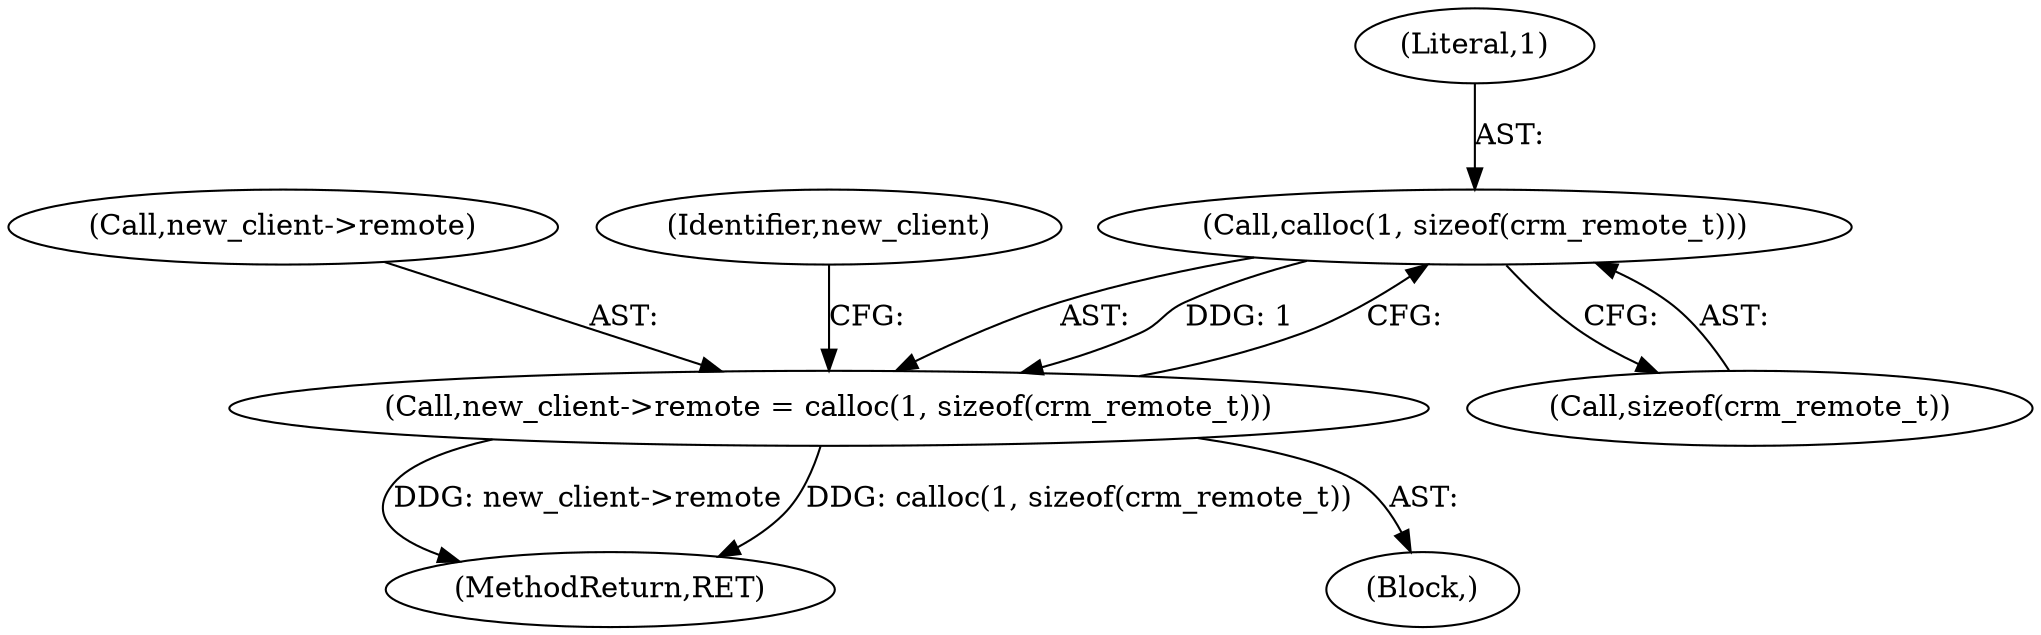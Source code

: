 digraph "0_pacemaker_5ec24a2642bd0854b884d1a9b51d12371373b410_0@API" {
"1000281" [label="(Call,calloc(1, sizeof(crm_remote_t)))"];
"1000277" [label="(Call,new_client->remote = calloc(1, sizeof(crm_remote_t)))"];
"1000281" [label="(Call,calloc(1, sizeof(crm_remote_t)))"];
"1000339" [label="(MethodReturn,RET)"];
"1000278" [label="(Call,new_client->remote)"];
"1000103" [label="(Block,)"];
"1000282" [label="(Literal,1)"];
"1000283" [label="(Call,sizeof(crm_remote_t))"];
"1000277" [label="(Call,new_client->remote = calloc(1, sizeof(crm_remote_t)))"];
"1000287" [label="(Identifier,new_client)"];
"1000281" -> "1000277"  [label="AST: "];
"1000281" -> "1000283"  [label="CFG: "];
"1000282" -> "1000281"  [label="AST: "];
"1000283" -> "1000281"  [label="AST: "];
"1000277" -> "1000281"  [label="CFG: "];
"1000281" -> "1000277"  [label="DDG: 1"];
"1000277" -> "1000103"  [label="AST: "];
"1000278" -> "1000277"  [label="AST: "];
"1000287" -> "1000277"  [label="CFG: "];
"1000277" -> "1000339"  [label="DDG: new_client->remote"];
"1000277" -> "1000339"  [label="DDG: calloc(1, sizeof(crm_remote_t))"];
}
